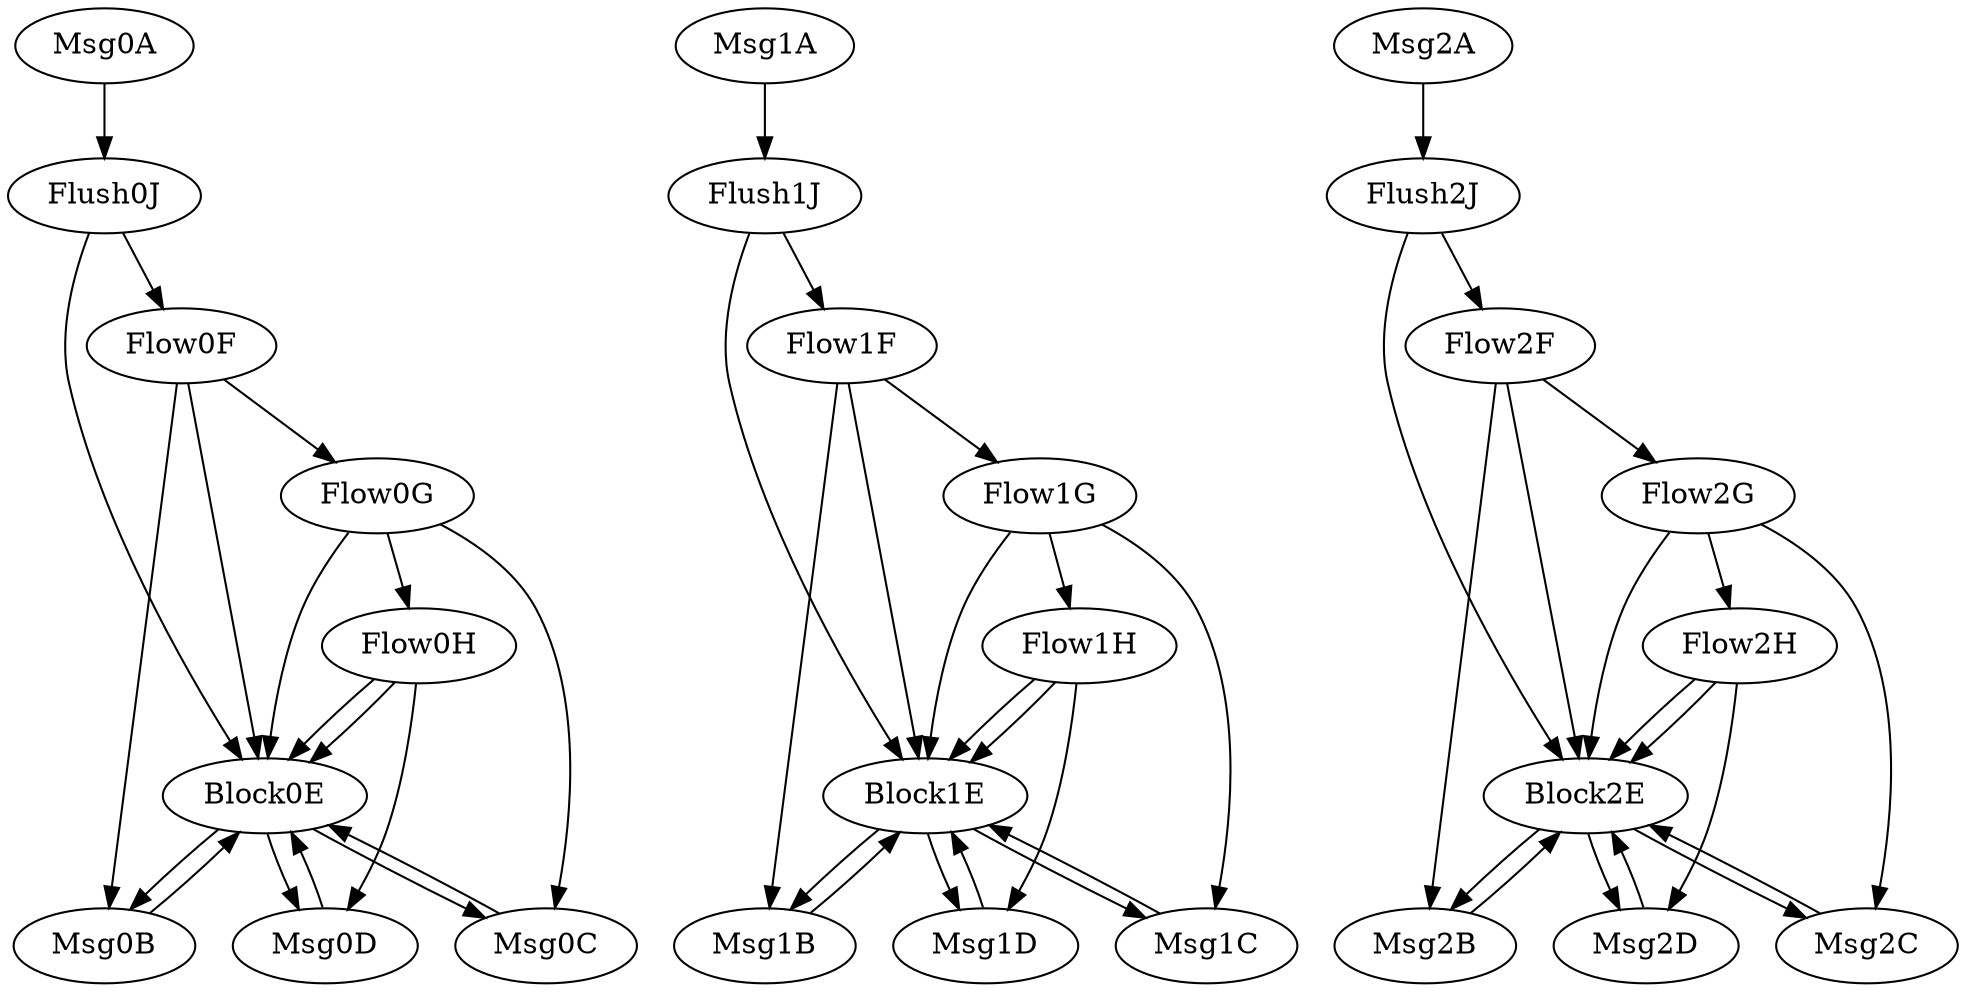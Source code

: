 digraph "flush-queue23-prio0" {
  node[cpu=0 fid=1 pattern="P-queue01-prio0" toffs=0 tvalid=0 vabs=0]
  Msg0A [type=tmsg par=0 evtno=10 patentry=1]
  Msg0B [type=tmsg par=1 evtno=11]
  Msg0C [type=tmsg par=2 evtno=12]
  Msg0D [type=tmsg par=3 evtno=13]
  Block0E [type=block tperiod=10000000 patexit=1 qlo=1 qhi=1 qil=1]
  Flow0F [type=flow prio=0 qty=1]
  Flow0G [type=flow prio=1 qty=1]
  Flow0H [type=flow prio=2 qty=1]
  Flush0J [type=flush qty=1 prio=0 qlo=1 qhi=1 qil=0]
  Msg0A -> Flush0J -> Flow0F -> Flow0G -> Flow0H -> Block0E [type=defdst]
  Msg0B -> Block0E [type=defdst]
  Msg0C -> Block0E [type=defdst]
  Msg0D -> Block0E [type=defdst]
  Block0E -> Msg0B [type=altdst]
  Block0E -> Msg0C [type=altdst]
  Block0E -> Msg0D [type=altdst]
  Flow0F -> Msg0B [type=flowdst]
  Flow0G -> Msg0C [type=flowdst]
  Flow0H -> Msg0D [type=flowdst]
  Flow0F -> Block0E [type=target]
  Flow0G -> Block0E [type=target]
  Flow0H -> Block0E [type=target]
  Flush0J -> Block0E [type=target]

  node[cpu=1 fid=1 pattern="P-queue02-prio0" toffs=0 tvalid=0 vabs=0]
  Msg1A [type=tmsg par=10 evtno=10 patentry=1]
  Msg1B [type=tmsg par=11 evtno=11]
  Msg1C [type=tmsg par=12 evtno=12]
  Msg1D [type=tmsg par=13 evtno=13]
  Block1E [type=block tperiod=10000000 patexit=1 qlo=1 qhi=1 qil=1]
  Flow1F [type=flow prio=0 qty=1]
  Flow1G [type=flow prio=1 qty=1]
  Flow1H [type=flow prio=2 qty=1]
  Flush1J [type=flush qty=1 prio=0 qlo=1 qhi=0 qil=1]
  Msg1A -> Flush1J -> Flow1F -> Flow1G -> Flow1H -> Block1E [type=defdst]
  Msg1B -> Block1E [type=defdst]
  Msg1C -> Block1E [type=defdst]
  Msg1D -> Block1E [type=defdst]
  Block1E -> Msg1B [type=altdst]
  Block1E -> Msg1C [type=altdst]
  Block1E -> Msg1D [type=altdst]
  Flow1F -> Msg1B [type=flowdst]
  Flow1G -> Msg1C [type=flowdst]
  Flow1H -> Msg1D [type=flowdst]
  Flow1F -> Block1E [type=target]
  Flow1G -> Block1E [type=target]
  Flow1H -> Block1E [type=target]
  Flush1J -> Block1E [type=target]

  node[cpu=2 fid=1 pattern="P-queue12-prio0" toffs=0 tvalid=0 vabs=0]
  Msg2A [type=tmsg par=20 evtno=10 patentry=1]
  Msg2B [type=tmsg par=21 evtno=11]
  Msg2C [type=tmsg par=22 evtno=12]
  Msg2D [type=tmsg par=23 evtno=13]
  Block2E [type=block tperiod=10000000 patexit=1 qlo=1 qhi=1 qil=1]
  Flow2F [type=flow prio=0 qty=1]
  Flow2G [type=flow prio=1 qty=1]
  Flow2H [type=flow prio=2 qty=1]
  Flush2J [type=flush qty=1 prio=0 qlo=0 qhi=1 qil=1]
  Msg2A -> Flush2J -> Flow2F -> Flow2G -> Flow2H -> Block2E [type=defdst]
  Msg2B -> Block2E [type=defdst]
  Msg2C -> Block2E [type=defdst]
  Msg2D -> Block2E [type=defdst]
  Block2E -> Msg2B [type=altdst]
  Block2E -> Msg2C [type=altdst]
  Block2E -> Msg2D [type=altdst]
  Flow2F -> Msg2B [type=flowdst]
  Flow2G -> Msg2C [type=flowdst]
  Flow2H -> Msg2D [type=flowdst]
  Flow2F -> Block2E [type=target]
  Flow2G -> Block2E [type=target]
  Flow2H -> Block2E [type=target]
  Flush2J -> Block2E [type=target]
}
